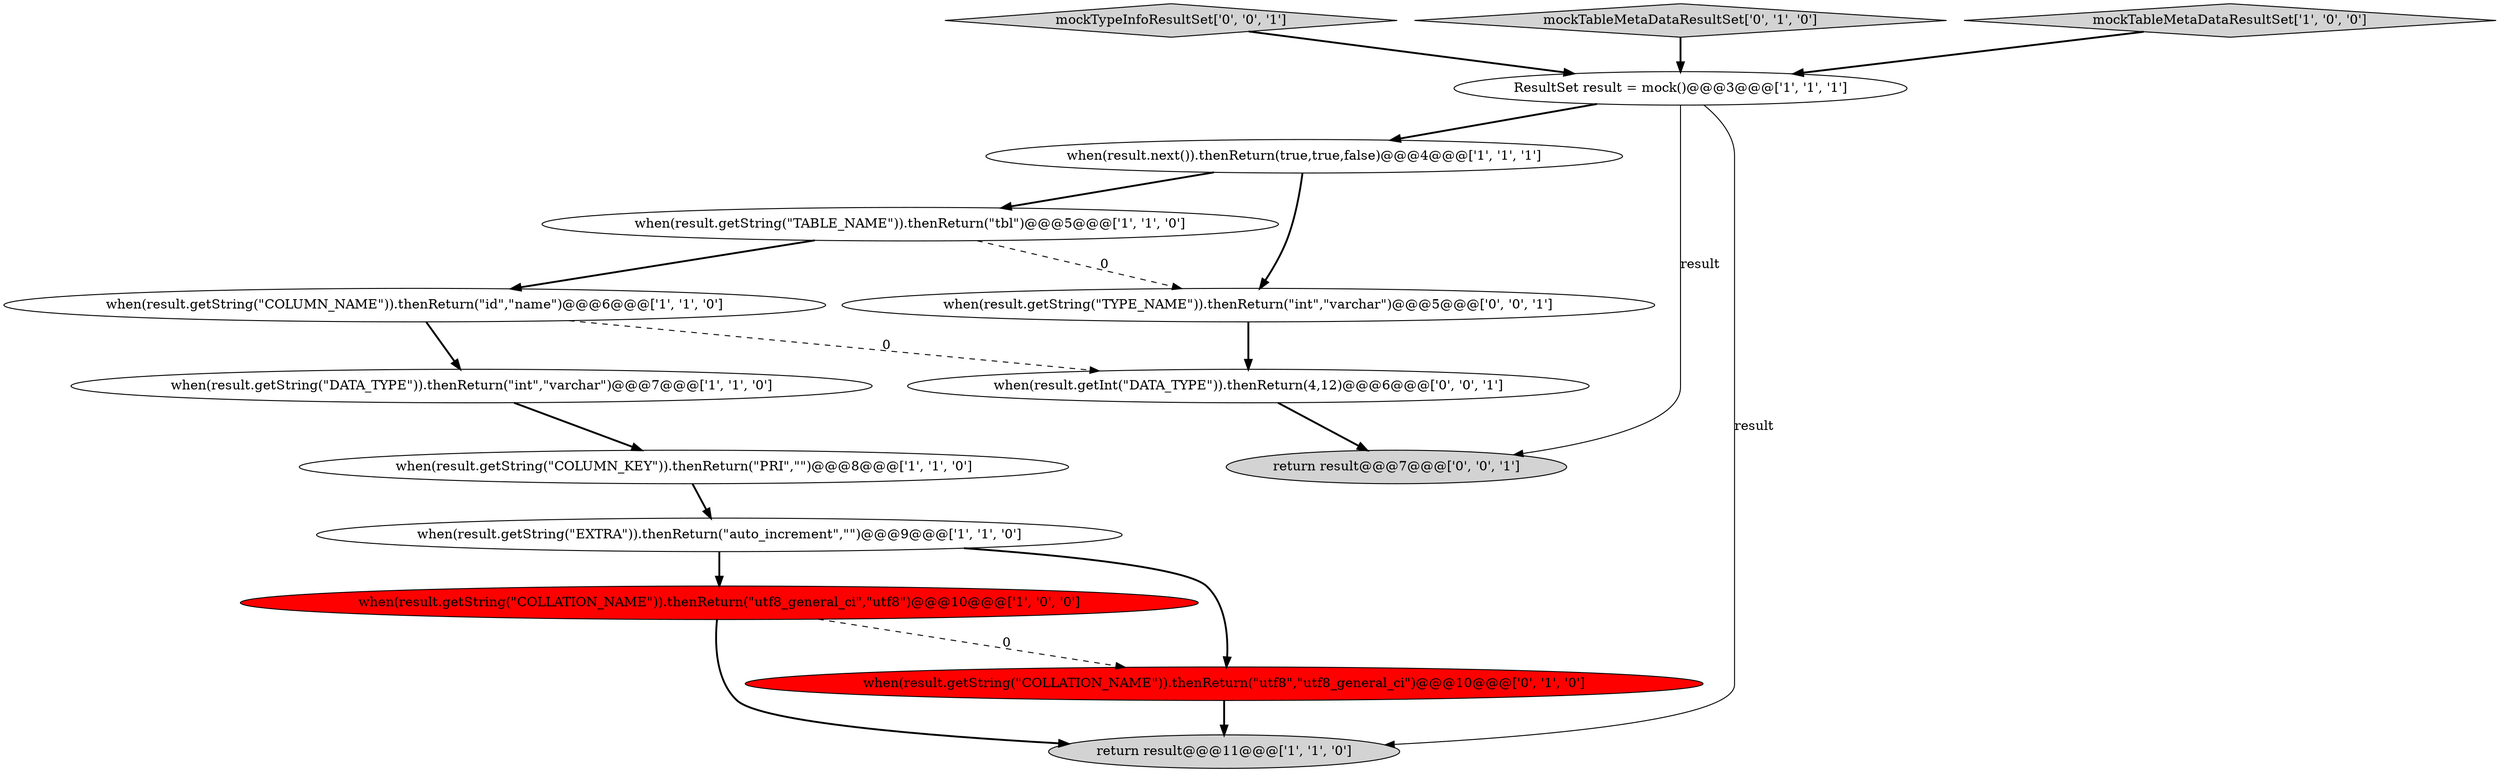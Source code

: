 digraph {
0 [style = filled, label = "when(result.next()).thenReturn(true,true,false)@@@4@@@['1', '1', '1']", fillcolor = white, shape = ellipse image = "AAA0AAABBB1BBB"];
12 [style = filled, label = "return result@@@7@@@['0', '0', '1']", fillcolor = lightgray, shape = ellipse image = "AAA0AAABBB3BBB"];
4 [style = filled, label = "when(result.getString(\"EXTRA\")).thenReturn(\"auto_increment\",\"\")@@@9@@@['1', '1', '0']", fillcolor = white, shape = ellipse image = "AAA0AAABBB1BBB"];
13 [style = filled, label = "when(result.getInt(\"DATA_TYPE\")).thenReturn(4,12)@@@6@@@['0', '0', '1']", fillcolor = white, shape = ellipse image = "AAA0AAABBB3BBB"];
14 [style = filled, label = "mockTypeInfoResultSet['0', '0', '1']", fillcolor = lightgray, shape = diamond image = "AAA0AAABBB3BBB"];
1 [style = filled, label = "when(result.getString(\"COLUMN_NAME\")).thenReturn(\"id\",\"name\")@@@6@@@['1', '1', '0']", fillcolor = white, shape = ellipse image = "AAA0AAABBB1BBB"];
6 [style = filled, label = "return result@@@11@@@['1', '1', '0']", fillcolor = lightgray, shape = ellipse image = "AAA0AAABBB1BBB"];
15 [style = filled, label = "when(result.getString(\"TYPE_NAME\")).thenReturn(\"int\",\"varchar\")@@@5@@@['0', '0', '1']", fillcolor = white, shape = ellipse image = "AAA0AAABBB3BBB"];
10 [style = filled, label = "when(result.getString(\"COLLATION_NAME\")).thenReturn(\"utf8\",\"utf8_general_ci\")@@@10@@@['0', '1', '0']", fillcolor = red, shape = ellipse image = "AAA1AAABBB2BBB"];
11 [style = filled, label = "mockTableMetaDataResultSet['0', '1', '0']", fillcolor = lightgray, shape = diamond image = "AAA0AAABBB2BBB"];
9 [style = filled, label = "mockTableMetaDataResultSet['1', '0', '0']", fillcolor = lightgray, shape = diamond image = "AAA0AAABBB1BBB"];
7 [style = filled, label = "ResultSet result = mock()@@@3@@@['1', '1', '1']", fillcolor = white, shape = ellipse image = "AAA0AAABBB1BBB"];
3 [style = filled, label = "when(result.getString(\"DATA_TYPE\")).thenReturn(\"int\",\"varchar\")@@@7@@@['1', '1', '0']", fillcolor = white, shape = ellipse image = "AAA0AAABBB1BBB"];
5 [style = filled, label = "when(result.getString(\"COLUMN_KEY\")).thenReturn(\"PRI\",\"\")@@@8@@@['1', '1', '0']", fillcolor = white, shape = ellipse image = "AAA0AAABBB1BBB"];
2 [style = filled, label = "when(result.getString(\"COLLATION_NAME\")).thenReturn(\"utf8_general_ci\",\"utf8\")@@@10@@@['1', '0', '0']", fillcolor = red, shape = ellipse image = "AAA1AAABBB1BBB"];
8 [style = filled, label = "when(result.getString(\"TABLE_NAME\")).thenReturn(\"tbl\")@@@5@@@['1', '1', '0']", fillcolor = white, shape = ellipse image = "AAA0AAABBB1BBB"];
4->10 [style = bold, label=""];
15->13 [style = bold, label=""];
7->6 [style = solid, label="result"];
2->6 [style = bold, label=""];
8->15 [style = dashed, label="0"];
1->3 [style = bold, label=""];
7->0 [style = bold, label=""];
4->2 [style = bold, label=""];
9->7 [style = bold, label=""];
10->6 [style = bold, label=""];
0->15 [style = bold, label=""];
2->10 [style = dashed, label="0"];
14->7 [style = bold, label=""];
1->13 [style = dashed, label="0"];
8->1 [style = bold, label=""];
3->5 [style = bold, label=""];
13->12 [style = bold, label=""];
5->4 [style = bold, label=""];
0->8 [style = bold, label=""];
7->12 [style = solid, label="result"];
11->7 [style = bold, label=""];
}
